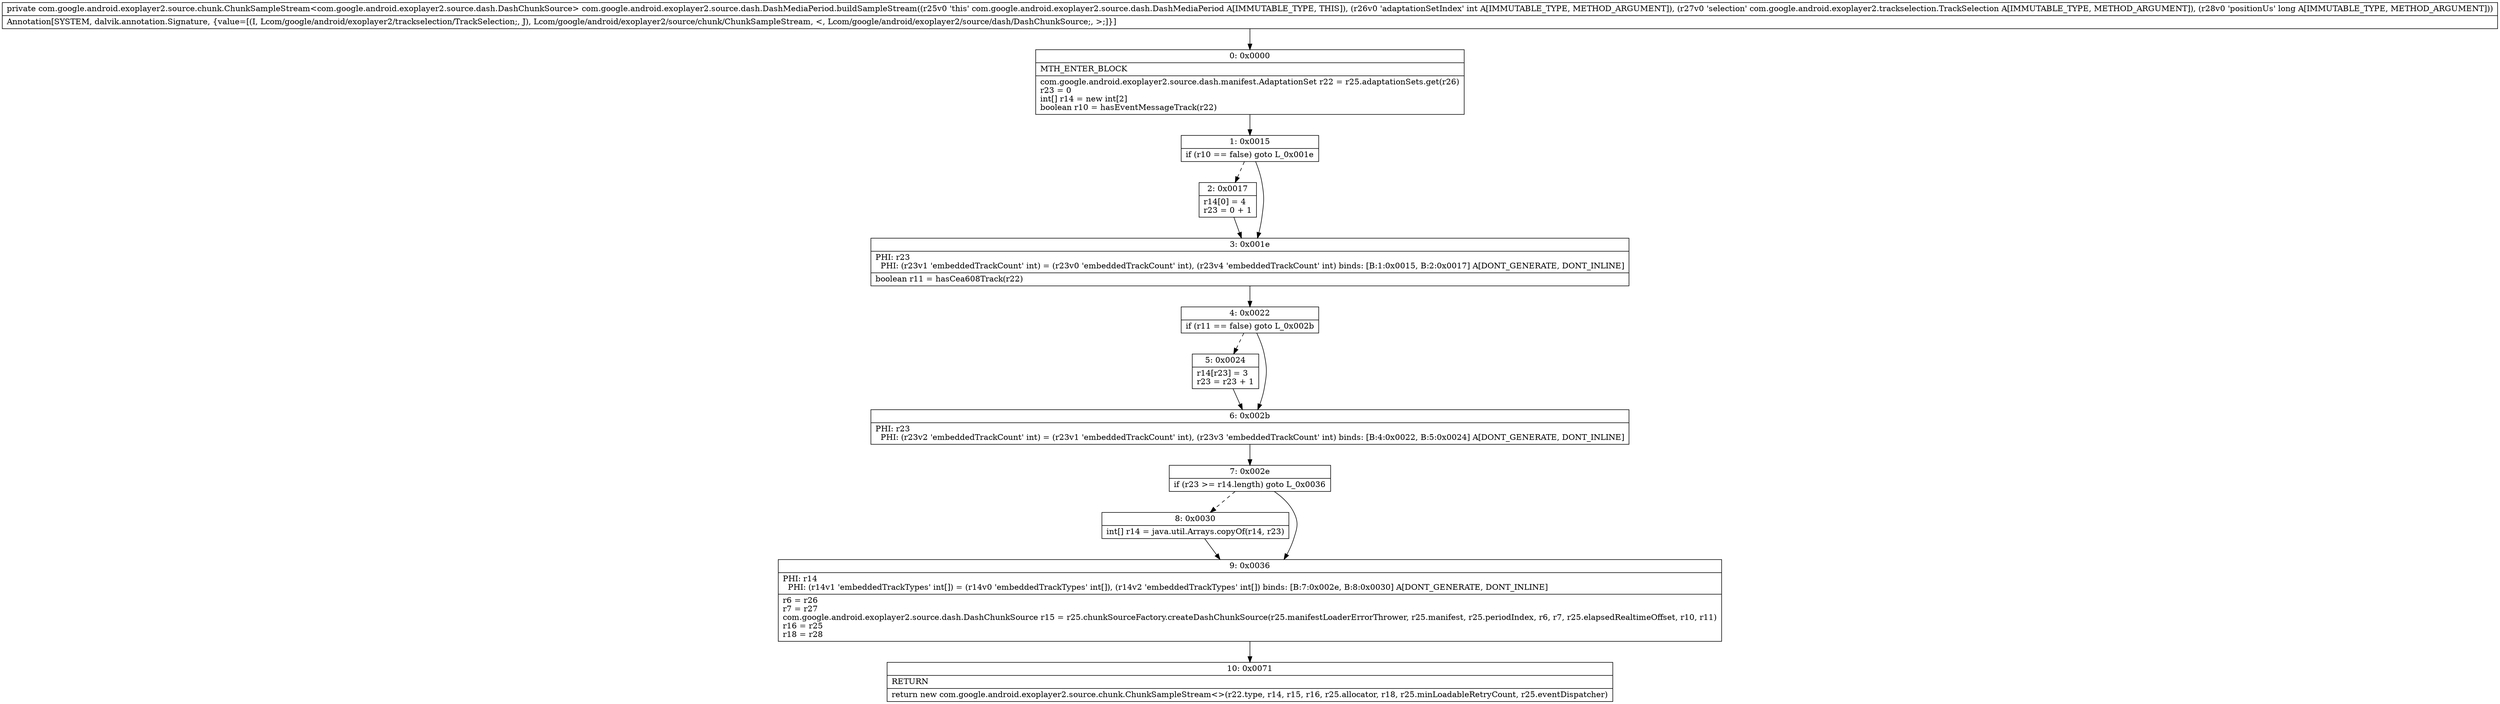 digraph "CFG forcom.google.android.exoplayer2.source.dash.DashMediaPeriod.buildSampleStream(ILcom\/google\/android\/exoplayer2\/trackselection\/TrackSelection;J)Lcom\/google\/android\/exoplayer2\/source\/chunk\/ChunkSampleStream;" {
Node_0 [shape=record,label="{0\:\ 0x0000|MTH_ENTER_BLOCK\l|com.google.android.exoplayer2.source.dash.manifest.AdaptationSet r22 = r25.adaptationSets.get(r26)\lr23 = 0\lint[] r14 = new int[2]\lboolean r10 = hasEventMessageTrack(r22)\l}"];
Node_1 [shape=record,label="{1\:\ 0x0015|if (r10 == false) goto L_0x001e\l}"];
Node_2 [shape=record,label="{2\:\ 0x0017|r14[0] = 4\lr23 = 0 + 1\l}"];
Node_3 [shape=record,label="{3\:\ 0x001e|PHI: r23 \l  PHI: (r23v1 'embeddedTrackCount' int) = (r23v0 'embeddedTrackCount' int), (r23v4 'embeddedTrackCount' int) binds: [B:1:0x0015, B:2:0x0017] A[DONT_GENERATE, DONT_INLINE]\l|boolean r11 = hasCea608Track(r22)\l}"];
Node_4 [shape=record,label="{4\:\ 0x0022|if (r11 == false) goto L_0x002b\l}"];
Node_5 [shape=record,label="{5\:\ 0x0024|r14[r23] = 3\lr23 = r23 + 1\l}"];
Node_6 [shape=record,label="{6\:\ 0x002b|PHI: r23 \l  PHI: (r23v2 'embeddedTrackCount' int) = (r23v1 'embeddedTrackCount' int), (r23v3 'embeddedTrackCount' int) binds: [B:4:0x0022, B:5:0x0024] A[DONT_GENERATE, DONT_INLINE]\l}"];
Node_7 [shape=record,label="{7\:\ 0x002e|if (r23 \>= r14.length) goto L_0x0036\l}"];
Node_8 [shape=record,label="{8\:\ 0x0030|int[] r14 = java.util.Arrays.copyOf(r14, r23)\l}"];
Node_9 [shape=record,label="{9\:\ 0x0036|PHI: r14 \l  PHI: (r14v1 'embeddedTrackTypes' int[]) = (r14v0 'embeddedTrackTypes' int[]), (r14v2 'embeddedTrackTypes' int[]) binds: [B:7:0x002e, B:8:0x0030] A[DONT_GENERATE, DONT_INLINE]\l|r6 = r26\lr7 = r27\lcom.google.android.exoplayer2.source.dash.DashChunkSource r15 = r25.chunkSourceFactory.createDashChunkSource(r25.manifestLoaderErrorThrower, r25.manifest, r25.periodIndex, r6, r7, r25.elapsedRealtimeOffset, r10, r11)\lr16 = r25\lr18 = r28\l}"];
Node_10 [shape=record,label="{10\:\ 0x0071|RETURN\l|return new com.google.android.exoplayer2.source.chunk.ChunkSampleStream\<\>(r22.type, r14, r15, r16, r25.allocator, r18, r25.minLoadableRetryCount, r25.eventDispatcher)\l}"];
MethodNode[shape=record,label="{private com.google.android.exoplayer2.source.chunk.ChunkSampleStream\<com.google.android.exoplayer2.source.dash.DashChunkSource\> com.google.android.exoplayer2.source.dash.DashMediaPeriod.buildSampleStream((r25v0 'this' com.google.android.exoplayer2.source.dash.DashMediaPeriod A[IMMUTABLE_TYPE, THIS]), (r26v0 'adaptationSetIndex' int A[IMMUTABLE_TYPE, METHOD_ARGUMENT]), (r27v0 'selection' com.google.android.exoplayer2.trackselection.TrackSelection A[IMMUTABLE_TYPE, METHOD_ARGUMENT]), (r28v0 'positionUs' long A[IMMUTABLE_TYPE, METHOD_ARGUMENT]))  | Annotation[SYSTEM, dalvik.annotation.Signature, \{value=[(I, Lcom\/google\/android\/exoplayer2\/trackselection\/TrackSelection;, J), Lcom\/google\/android\/exoplayer2\/source\/chunk\/ChunkSampleStream, \<, Lcom\/google\/android\/exoplayer2\/source\/dash\/DashChunkSource;, \>;]\}]\l}"];
MethodNode -> Node_0;
Node_0 -> Node_1;
Node_1 -> Node_2[style=dashed];
Node_1 -> Node_3;
Node_2 -> Node_3;
Node_3 -> Node_4;
Node_4 -> Node_5[style=dashed];
Node_4 -> Node_6;
Node_5 -> Node_6;
Node_6 -> Node_7;
Node_7 -> Node_8[style=dashed];
Node_7 -> Node_9;
Node_8 -> Node_9;
Node_9 -> Node_10;
}

